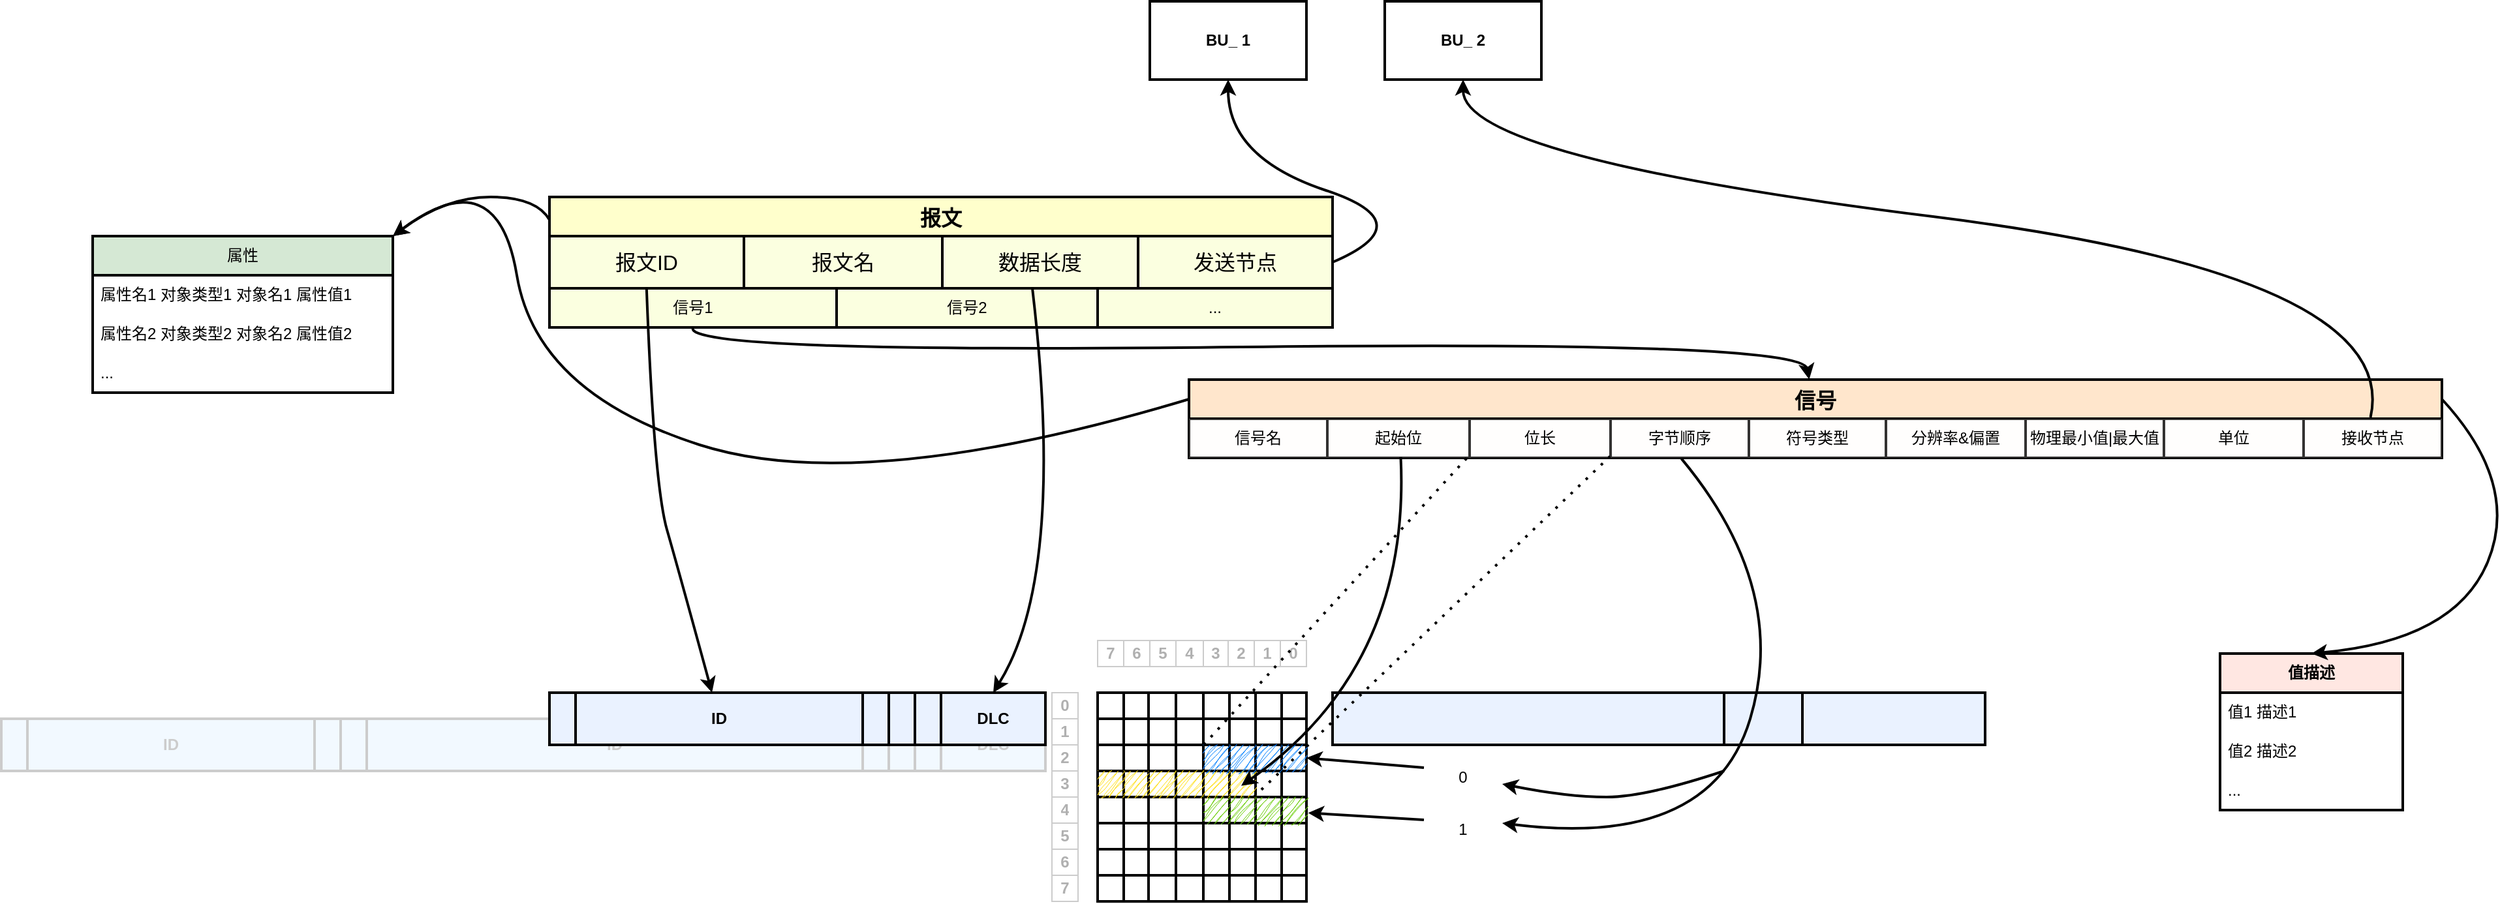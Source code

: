 <mxfile>
    <diagram id="3I3giQXlBfIKpEBD-l2_" name="第 1 页">
        <mxGraphModel dx="3355" dy="3254" grid="1" gridSize="10" guides="1" tooltips="1" connect="1" arrows="1" fold="1" page="1" pageScale="1" pageWidth="1169" pageHeight="1654" math="0" shadow="0">
            <root>
                <mxCell id="0"/>
                <mxCell id="1" parent="0"/>
                <mxCell id="253" value="DLC" style="rounded=0;whiteSpace=wrap;html=1;strokeColor=#CCCCCC;strokeWidth=2;fontStyle=1;fontColor=#CCCCCC;fillColor=#F2F9FF;" parent="1" vertex="1">
                    <mxGeometry x="500" y="740" width="80" height="40" as="geometry"/>
                </mxCell>
                <mxCell id="241" value="ID" style="rounded=0;whiteSpace=wrap;html=1;strokeColor=#CCCCCC;strokeWidth=2;fontStyle=1;fontColor=#CCCCCC;fillColor=#F2F9FF;" parent="1" vertex="1">
                    <mxGeometry x="-200" y="740" width="220" height="40" as="geometry"/>
                </mxCell>
                <mxCell id="242" value="" style="rounded=0;whiteSpace=wrap;html=1;strokeColor=#CCCCCC;strokeWidth=2;fillColor=#F2F9FF;" parent="1" vertex="1">
                    <mxGeometry x="-220" y="740" width="20" height="40" as="geometry"/>
                </mxCell>
                <mxCell id="243" value="" style="rounded=0;whiteSpace=wrap;html=1;strokeColor=#CCCCCC;strokeWidth=2;fillColor=#F2F9FF;" parent="1" vertex="1">
                    <mxGeometry x="20" y="740" width="20" height="40" as="geometry"/>
                </mxCell>
                <mxCell id="246" value="" style="rounded=0;whiteSpace=wrap;html=1;strokeColor=#CCCCCC;strokeWidth=2;fillColor=#F2F9FF;" parent="1" vertex="1">
                    <mxGeometry x="40" y="740" width="20" height="40" as="geometry"/>
                </mxCell>
                <mxCell id="247" value="ID" style="rounded=0;whiteSpace=wrap;html=1;strokeColor=#CCCCCC;strokeWidth=2;fontStyle=1;fontColor=#CCCCCC;fillColor=#F2F9FF;" parent="1" vertex="1">
                    <mxGeometry x="60" y="740" width="380" height="40" as="geometry"/>
                </mxCell>
                <mxCell id="248" value="" style="rounded=0;whiteSpace=wrap;html=1;strokeColor=#CCCCCC;strokeWidth=2;fillColor=#F2F9FF;" parent="1" vertex="1">
                    <mxGeometry x="440" y="740" width="20" height="40" as="geometry"/>
                </mxCell>
                <mxCell id="249" value="" style="rounded=0;whiteSpace=wrap;html=1;strokeColor=#CCCCCC;strokeWidth=2;fillColor=#F2F9FF;" parent="1" vertex="1">
                    <mxGeometry x="460" y="740" width="20" height="40" as="geometry"/>
                </mxCell>
                <mxCell id="250" value="" style="rounded=0;whiteSpace=wrap;html=1;strokeColor=#CCCCCC;strokeWidth=2;fillColor=#F2F9FF;" parent="1" vertex="1">
                    <mxGeometry x="480" y="740" width="20" height="40" as="geometry"/>
                </mxCell>
                <mxCell id="172" value="" style="shape=table;startSize=0;container=1;collapsible=0;childLayout=tableLayout;fontSize=14;strokeColor=light-dark(#CCCCCC,#EDEDED);fontStyle=2" parent="1" vertex="1">
                    <mxGeometry x="620" y="680" width="160" height="20" as="geometry"/>
                </mxCell>
                <mxCell id="177" value="" style="shape=tableRow;horizontal=0;startSize=0;swimlaneHead=0;swimlaneBody=0;strokeColor=inherit;top=0;left=0;bottom=0;right=0;collapsible=0;dropTarget=0;fillColor=none;points=[[0,0.5],[1,0.5]];portConstraint=eastwest;fontSize=16;" parent="172" vertex="1">
                    <mxGeometry width="160" height="20" as="geometry"/>
                </mxCell>
                <mxCell id="189" value="7" style="shape=partialRectangle;html=1;whiteSpace=wrap;connectable=0;strokeColor=inherit;overflow=hidden;fillColor=none;top=0;left=0;bottom=0;right=0;pointerEvents=1;fontSize=12;fontColor=light-dark(#b0b0b0, #272727);fontStyle=1" parent="177" vertex="1">
                    <mxGeometry width="20" height="20" as="geometry">
                        <mxRectangle width="20" height="20" as="alternateBounds"/>
                    </mxGeometry>
                </mxCell>
                <mxCell id="188" value="6" style="shape=partialRectangle;html=1;whiteSpace=wrap;connectable=0;strokeColor=inherit;overflow=hidden;fillColor=none;top=0;left=0;bottom=0;right=0;pointerEvents=1;fontSize=12;fontColor=light-dark(#b0b0b0, #272727);fontStyle=1" parent="177" vertex="1">
                    <mxGeometry x="20" width="20" height="20" as="geometry">
                        <mxRectangle width="20" height="20" as="alternateBounds"/>
                    </mxGeometry>
                </mxCell>
                <mxCell id="187" value="5" style="shape=partialRectangle;html=1;whiteSpace=wrap;connectable=0;strokeColor=inherit;overflow=hidden;fillColor=none;top=0;left=0;bottom=0;right=0;pointerEvents=1;fontSize=12;fontColor=light-dark(#b0b0b0, #272727);fontStyle=1" parent="177" vertex="1">
                    <mxGeometry x="40" width="20" height="20" as="geometry">
                        <mxRectangle width="20" height="20" as="alternateBounds"/>
                    </mxGeometry>
                </mxCell>
                <mxCell id="186" value="4" style="shape=partialRectangle;html=1;whiteSpace=wrap;connectable=0;strokeColor=inherit;overflow=hidden;fillColor=none;top=0;left=0;bottom=0;right=0;pointerEvents=1;fontSize=12;fontColor=light-dark(#b0b0b0, #272727);fontStyle=1" parent="177" vertex="1">
                    <mxGeometry x="60" width="21" height="20" as="geometry">
                        <mxRectangle width="21" height="20" as="alternateBounds"/>
                    </mxGeometry>
                </mxCell>
                <mxCell id="185" value="3" style="shape=partialRectangle;html=1;whiteSpace=wrap;connectable=0;strokeColor=inherit;overflow=hidden;fillColor=none;top=0;left=0;bottom=0;right=0;pointerEvents=1;fontSize=12;fontColor=light-dark(#b0b0b0, #272727);fontStyle=1" parent="177" vertex="1">
                    <mxGeometry x="81" width="19" height="20" as="geometry">
                        <mxRectangle width="19" height="20" as="alternateBounds"/>
                    </mxGeometry>
                </mxCell>
                <mxCell id="178" value="2" style="shape=partialRectangle;html=1;whiteSpace=wrap;connectable=0;strokeColor=inherit;overflow=hidden;fillColor=none;top=0;left=0;bottom=0;right=0;pointerEvents=1;fontSize=12;fontColor=light-dark(#b0b0b0, #272727);fontStyle=1" parent="177" vertex="1">
                    <mxGeometry x="100" width="20" height="20" as="geometry">
                        <mxRectangle width="20" height="20" as="alternateBounds"/>
                    </mxGeometry>
                </mxCell>
                <mxCell id="179" value="1" style="shape=partialRectangle;html=1;whiteSpace=wrap;connectable=0;strokeColor=inherit;overflow=hidden;fillColor=none;top=0;left=0;bottom=0;right=0;pointerEvents=1;fontSize=12;fontColor=light-dark(#b0b0b0, #272727);fontStyle=1" parent="177" vertex="1">
                    <mxGeometry x="120" width="20" height="20" as="geometry">
                        <mxRectangle width="20" height="20" as="alternateBounds"/>
                    </mxGeometry>
                </mxCell>
                <mxCell id="180" value="0" style="shape=partialRectangle;html=1;whiteSpace=wrap;connectable=0;strokeColor=inherit;overflow=hidden;fillColor=none;top=0;left=0;bottom=0;right=0;pointerEvents=1;fontSize=12;fontColor=light-dark(#b0b0b0, #272727);fontStyle=1" parent="177" vertex="1">
                    <mxGeometry x="140" width="20" height="20" as="geometry">
                        <mxRectangle width="20" height="20" as="alternateBounds"/>
                    </mxGeometry>
                </mxCell>
                <mxCell id="2" value="BU_ 1" style="rounded=0;whiteSpace=wrap;html=1;strokeColor=default;strokeWidth=2;fontStyle=1" parent="1" vertex="1">
                    <mxGeometry x="660" y="190" width="120" height="60" as="geometry"/>
                </mxCell>
                <mxCell id="3" value="BU_ 2" style="rounded=0;whiteSpace=wrap;html=1;strokeColor=default;strokeWidth=2;fontStyle=1" parent="1" vertex="1">
                    <mxGeometry x="840" y="190" width="120" height="60" as="geometry"/>
                </mxCell>
                <mxCell id="42" value="信号" style="shape=table;startSize=30;container=1;collapsible=0;childLayout=tableLayout;strokeColor=default;fontSize=16;strokeWidth=2;fontStyle=1;fillColor=#FFE6CC;" parent="1" vertex="1">
                    <mxGeometry x="690" y="480" width="960" height="60" as="geometry"/>
                </mxCell>
                <mxCell id="43" value="" style="shape=tableRow;horizontal=0;startSize=0;swimlaneHead=0;swimlaneBody=0;strokeColor=inherit;top=0;left=0;bottom=0;right=0;collapsible=0;dropTarget=0;fillColor=none;points=[[0,0.5],[1,0.5]];portConstraint=eastwest;fontSize=16;" parent="42" vertex="1">
                    <mxGeometry y="30" width="960" height="30" as="geometry"/>
                </mxCell>
                <mxCell id="44" value="信号名" style="shape=partialRectangle;html=1;whiteSpace=wrap;connectable=0;strokeColor=default;overflow=hidden;fillColor=#FFF9F2;top=0;left=0;bottom=0;right=0;pointerEvents=1;fontSize=12;strokeWidth=2;fillStyle=solid;opacity=20;" parent="43" vertex="1">
                    <mxGeometry width="106" height="30" as="geometry">
                        <mxRectangle width="106" height="30" as="alternateBounds"/>
                    </mxGeometry>
                </mxCell>
                <mxCell id="45" value="起始位" style="shape=partialRectangle;html=1;whiteSpace=wrap;connectable=0;strokeColor=default;overflow=hidden;fillColor=#FFF9F2;top=0;left=0;bottom=0;right=0;pointerEvents=1;fontSize=12;strokeWidth=2;fillStyle=solid;opacity=20;" parent="43" vertex="1">
                    <mxGeometry x="106" width="109" height="30" as="geometry">
                        <mxRectangle width="109" height="30" as="alternateBounds"/>
                    </mxGeometry>
                </mxCell>
                <mxCell id="46" value="位长" style="shape=partialRectangle;html=1;whiteSpace=wrap;connectable=0;strokeColor=default;overflow=hidden;fillColor=#FFF9F2;top=0;left=0;bottom=0;right=0;pointerEvents=1;fontSize=12;strokeWidth=2;fillStyle=solid;opacity=20;" parent="43" vertex="1">
                    <mxGeometry x="215" width="108" height="30" as="geometry">
                        <mxRectangle width="108" height="30" as="alternateBounds"/>
                    </mxGeometry>
                </mxCell>
                <mxCell id="47" value="字节顺序" style="shape=partialRectangle;html=1;whiteSpace=wrap;connectable=0;strokeColor=default;overflow=hidden;fillColor=#FFF9F2;top=0;left=0;bottom=0;right=0;pointerEvents=1;fontSize=12;strokeWidth=2;fillStyle=solid;opacity=20;" parent="43" vertex="1">
                    <mxGeometry x="323" width="106" height="30" as="geometry">
                        <mxRectangle width="106" height="30" as="alternateBounds"/>
                    </mxGeometry>
                </mxCell>
                <mxCell id="48" value="符号类型" style="shape=partialRectangle;html=1;whiteSpace=wrap;connectable=0;strokeColor=default;overflow=hidden;fillColor=#FFF9F2;top=0;left=0;bottom=0;right=0;pointerEvents=1;fontSize=12;strokeWidth=2;fillStyle=solid;opacity=20;" parent="43" vertex="1">
                    <mxGeometry x="429" width="105" height="30" as="geometry">
                        <mxRectangle width="105" height="30" as="alternateBounds"/>
                    </mxGeometry>
                </mxCell>
                <mxCell id="49" value="分辨率&amp;amp;偏置" style="shape=partialRectangle;html=1;whiteSpace=wrap;connectable=0;strokeColor=default;overflow=hidden;fillColor=#FFF9F2;top=0;left=0;bottom=0;right=0;pointerEvents=1;fontSize=12;strokeWidth=2;fillStyle=solid;opacity=20;" parent="43" vertex="1">
                    <mxGeometry x="534" width="107" height="30" as="geometry">
                        <mxRectangle width="107" height="30" as="alternateBounds"/>
                    </mxGeometry>
                </mxCell>
                <mxCell id="51" value="物理最小值|最大值" style="shape=partialRectangle;html=1;whiteSpace=wrap;connectable=0;strokeColor=default;overflow=hidden;fillColor=#FFF9F2;top=0;left=0;bottom=0;right=0;pointerEvents=1;fontSize=12;strokeWidth=2;fillStyle=solid;opacity=20;" parent="43" vertex="1">
                    <mxGeometry x="641" width="106" height="30" as="geometry">
                        <mxRectangle width="106" height="30" as="alternateBounds"/>
                    </mxGeometry>
                </mxCell>
                <mxCell id="52" value="单位" style="shape=partialRectangle;html=1;whiteSpace=wrap;connectable=0;strokeColor=default;overflow=hidden;fillColor=#FFF9F2;top=0;left=0;bottom=0;right=0;pointerEvents=1;fontSize=12;strokeWidth=2;fillStyle=solid;opacity=20;" parent="43" vertex="1">
                    <mxGeometry x="747" width="107" height="30" as="geometry">
                        <mxRectangle width="107" height="30" as="alternateBounds"/>
                    </mxGeometry>
                </mxCell>
                <mxCell id="53" value="接收节点" style="shape=partialRectangle;html=1;whiteSpace=wrap;connectable=0;strokeColor=default;overflow=hidden;fillColor=#FFF9F2;top=0;left=0;bottom=0;right=0;pointerEvents=1;fontSize=12;strokeWidth=2;fillStyle=solid;opacity=20;" parent="43" vertex="1">
                    <mxGeometry x="854" width="106" height="30" as="geometry">
                        <mxRectangle width="106" height="30" as="alternateBounds"/>
                    </mxGeometry>
                </mxCell>
                <mxCell id="54" value="" style="group;strokeColor=default;strokeWidth=2;fillColor=#FBFFE0;" parent="1" vertex="1" connectable="0">
                    <mxGeometry x="200" y="340" width="600" height="100" as="geometry"/>
                </mxCell>
                <mxCell id="18" value="报文" style="shape=table;startSize=30;container=1;collapsible=0;childLayout=tableLayout;strokeColor=default;fontSize=16;strokeWidth=2;fontStyle=1;fillColor=#FFFFCC;" parent="54" vertex="1">
                    <mxGeometry width="600" height="70" as="geometry"/>
                </mxCell>
                <mxCell id="19" value="" style="shape=tableRow;horizontal=0;startSize=0;swimlaneHead=0;swimlaneBody=0;strokeColor=inherit;top=0;left=0;bottom=0;right=0;collapsible=0;dropTarget=0;fillColor=none;points=[[0,0.5],[1,0.5]];portConstraint=eastwest;fontSize=16;" parent="18" vertex="1">
                    <mxGeometry y="30" width="600" height="40" as="geometry"/>
                </mxCell>
                <mxCell id="20" value="报文ID" style="shape=partialRectangle;html=1;whiteSpace=wrap;connectable=0;strokeColor=inherit;overflow=hidden;fillColor=none;top=0;left=0;bottom=0;right=0;pointerEvents=1;fontSize=16;" parent="19" vertex="1">
                    <mxGeometry width="149" height="40" as="geometry">
                        <mxRectangle width="149" height="40" as="alternateBounds"/>
                    </mxGeometry>
                </mxCell>
                <mxCell id="21" value="报文名" style="shape=partialRectangle;html=1;whiteSpace=wrap;connectable=0;strokeColor=inherit;overflow=hidden;fillColor=none;top=0;left=0;bottom=0;right=0;pointerEvents=1;fontSize=16;" parent="19" vertex="1">
                    <mxGeometry x="149" width="152" height="40" as="geometry">
                        <mxRectangle width="152" height="40" as="alternateBounds"/>
                    </mxGeometry>
                </mxCell>
                <mxCell id="22" value="数据长度" style="shape=partialRectangle;html=1;whiteSpace=wrap;connectable=0;strokeColor=inherit;overflow=hidden;fillColor=none;top=0;left=0;bottom=0;right=0;pointerEvents=1;fontSize=16;" parent="19" vertex="1">
                    <mxGeometry x="301" width="150" height="40" as="geometry">
                        <mxRectangle width="150" height="40" as="alternateBounds"/>
                    </mxGeometry>
                </mxCell>
                <mxCell id="31" value="发送节点" style="shape=partialRectangle;html=1;whiteSpace=wrap;connectable=0;strokeColor=inherit;overflow=hidden;fillColor=none;top=0;left=0;bottom=0;right=0;pointerEvents=1;fontSize=16;" parent="19" vertex="1">
                    <mxGeometry x="451" width="149" height="40" as="geometry">
                        <mxRectangle width="149" height="40" as="alternateBounds"/>
                    </mxGeometry>
                </mxCell>
                <mxCell id="39" value="信号1" style="rounded=0;whiteSpace=wrap;html=1;strokeWidth=2;fillColor=#FBFFE0;" parent="54" vertex="1">
                    <mxGeometry y="70" width="220" height="30" as="geometry"/>
                </mxCell>
                <mxCell id="40" value="信号2" style="rounded=0;whiteSpace=wrap;html=1;strokeWidth=2;fillColor=#FBFFE0;" parent="54" vertex="1">
                    <mxGeometry x="220" y="70" width="200" height="30" as="geometry"/>
                </mxCell>
                <mxCell id="41" value="..." style="rounded=0;whiteSpace=wrap;html=1;strokeWidth=2;fillColor=#FBFFE0;" parent="54" vertex="1">
                    <mxGeometry x="420" y="70" width="180" height="30" as="geometry"/>
                </mxCell>
                <mxCell id="55" value="" style="curved=1;endArrow=classic;html=1;entryX=0.495;entryY=-0.003;entryDx=0;entryDy=0;entryPerimeter=0;exitX=0.5;exitY=1;exitDx=0;exitDy=0;strokeWidth=2;" parent="1" source="39" target="42" edge="1">
                    <mxGeometry width="50" height="50" relative="1" as="geometry">
                        <mxPoint x="-30" y="430" as="sourcePoint"/>
                        <mxPoint x="20" y="380" as="targetPoint"/>
                        <Array as="points">
                            <mxPoint x="300" y="460"/>
                            <mxPoint x="1160" y="450"/>
                        </Array>
                    </mxGeometry>
                </mxCell>
                <mxCell id="68" value="&lt;b&gt;值描述&lt;/b&gt;" style="swimlane;fontStyle=0;childLayout=stackLayout;horizontal=1;startSize=30;horizontalStack=0;resizeParent=1;resizeParentMax=0;resizeLast=0;collapsible=1;marginBottom=0;whiteSpace=wrap;html=1;strokeColor=default;strokeWidth=2;fillColor=#FFE7E2;" parent="1" vertex="1">
                    <mxGeometry x="1480" y="690" width="140" height="120" as="geometry"/>
                </mxCell>
                <mxCell id="69" value="值1 描述1" style="text;strokeColor=none;fillColor=none;align=left;verticalAlign=middle;spacingLeft=4;spacingRight=4;overflow=hidden;points=[[0,0.5],[1,0.5]];portConstraint=eastwest;rotatable=0;whiteSpace=wrap;html=1;" parent="68" vertex="1">
                    <mxGeometry y="30" width="140" height="30" as="geometry"/>
                </mxCell>
                <mxCell id="70" value="值2 描述2" style="text;strokeColor=none;fillColor=none;align=left;verticalAlign=middle;spacingLeft=4;spacingRight=4;overflow=hidden;points=[[0,0.5],[1,0.5]];portConstraint=eastwest;rotatable=0;whiteSpace=wrap;html=1;" parent="68" vertex="1">
                    <mxGeometry y="60" width="140" height="30" as="geometry"/>
                </mxCell>
                <mxCell id="71" value="..." style="text;strokeColor=none;fillColor=none;align=left;verticalAlign=middle;spacingLeft=4;spacingRight=4;overflow=hidden;points=[[0,0.5],[1,0.5]];portConstraint=eastwest;rotatable=0;whiteSpace=wrap;html=1;" parent="68" vertex="1">
                    <mxGeometry y="90" width="140" height="30" as="geometry"/>
                </mxCell>
                <mxCell id="75" value="" style="rounded=0;whiteSpace=wrap;html=1;strokeColor=default;strokeWidth=2;fillColor=#EAF2FF;" parent="1" vertex="1">
                    <mxGeometry x="200" y="720" width="20" height="40" as="geometry"/>
                </mxCell>
                <mxCell id="76" value="ID" style="rounded=0;whiteSpace=wrap;html=1;strokeColor=default;strokeWidth=2;fontStyle=1;fillColor=#EAF2FF;" parent="1" vertex="1">
                    <mxGeometry x="220" y="720" width="220" height="40" as="geometry"/>
                </mxCell>
                <mxCell id="77" value="" style="rounded=0;whiteSpace=wrap;html=1;strokeColor=default;strokeWidth=2;fillColor=#EAF2FF;" parent="1" vertex="1">
                    <mxGeometry x="440" y="720" width="20" height="40" as="geometry"/>
                </mxCell>
                <mxCell id="80" value="DLC" style="rounded=0;whiteSpace=wrap;html=1;strokeColor=default;strokeWidth=2;fontStyle=1;fillColor=#EAF2FF;" parent="1" vertex="1">
                    <mxGeometry x="500" y="720" width="80" height="40" as="geometry"/>
                </mxCell>
                <mxCell id="82" value="" style="rounded=0;whiteSpace=wrap;html=1;strokeColor=default;strokeWidth=2;fillColor=#EAF2FF;" parent="1" vertex="1">
                    <mxGeometry x="800" y="720" width="300" height="40" as="geometry"/>
                </mxCell>
                <mxCell id="84" value="" style="curved=1;endArrow=classic;html=1;exitX=0.124;exitY=1.004;exitDx=0;exitDy=0;exitPerimeter=0;strokeWidth=2;" parent="1" source="19" target="76" edge="1">
                    <mxGeometry width="50" height="50" relative="1" as="geometry">
                        <mxPoint x="310" y="590" as="sourcePoint"/>
                        <mxPoint x="360" y="540" as="targetPoint"/>
                        <Array as="points">
                            <mxPoint x="280" y="560"/>
                            <mxPoint x="300" y="630"/>
                        </Array>
                    </mxGeometry>
                </mxCell>
                <mxCell id="85" value="" style="curved=1;endArrow=classic;html=1;exitX=0.124;exitY=1.004;exitDx=0;exitDy=0;exitPerimeter=0;entryX=0.5;entryY=0;entryDx=0;entryDy=0;strokeWidth=2;" parent="1" target="80" edge="1">
                    <mxGeometry width="50" height="50" relative="1" as="geometry">
                        <mxPoint x="570" y="410" as="sourcePoint"/>
                        <mxPoint x="653" y="720" as="targetPoint"/>
                        <Array as="points">
                            <mxPoint x="596" y="630"/>
                        </Array>
                    </mxGeometry>
                </mxCell>
                <mxCell id="86" value="" style="shape=table;startSize=0;container=1;collapsible=0;childLayout=tableLayout;fontSize=16;strokeColor=default;strokeWidth=2;" parent="1" vertex="1">
                    <mxGeometry x="620" y="720" width="160" height="160" as="geometry"/>
                </mxCell>
                <mxCell id="115" style="shape=tableRow;horizontal=0;startSize=0;swimlaneHead=0;swimlaneBody=0;strokeColor=inherit;top=0;left=0;bottom=0;right=0;collapsible=0;dropTarget=0;fillColor=none;points=[[0,0.5],[1,0.5]];portConstraint=eastwest;fontSize=16;" parent="86" vertex="1">
                    <mxGeometry width="160" height="20" as="geometry"/>
                </mxCell>
                <mxCell id="116" style="shape=partialRectangle;html=1;whiteSpace=wrap;connectable=0;strokeColor=inherit;overflow=hidden;fillColor=none;top=0;left=0;bottom=0;right=0;pointerEvents=1;fontSize=16;" parent="115" vertex="1">
                    <mxGeometry width="20" height="20" as="geometry">
                        <mxRectangle width="20" height="20" as="alternateBounds"/>
                    </mxGeometry>
                </mxCell>
                <mxCell id="117" style="shape=partialRectangle;html=1;whiteSpace=wrap;connectable=0;strokeColor=inherit;overflow=hidden;fillColor=none;top=0;left=0;bottom=0;right=0;pointerEvents=1;fontSize=16;" parent="115" vertex="1">
                    <mxGeometry x="20" width="19" height="20" as="geometry">
                        <mxRectangle width="19" height="20" as="alternateBounds"/>
                    </mxGeometry>
                </mxCell>
                <mxCell id="118" style="shape=partialRectangle;html=1;whiteSpace=wrap;connectable=0;strokeColor=inherit;overflow=hidden;fillColor=none;top=0;left=0;bottom=0;right=0;pointerEvents=1;fontSize=16;" parent="115" vertex="1">
                    <mxGeometry x="39" width="21" height="20" as="geometry">
                        <mxRectangle width="21" height="20" as="alternateBounds"/>
                    </mxGeometry>
                </mxCell>
                <mxCell id="119" style="shape=partialRectangle;html=1;whiteSpace=wrap;connectable=0;strokeColor=inherit;overflow=hidden;fillColor=none;top=0;left=0;bottom=0;right=0;pointerEvents=1;fontSize=16;" parent="115" vertex="1">
                    <mxGeometry x="60" width="21" height="20" as="geometry">
                        <mxRectangle width="21" height="20" as="alternateBounds"/>
                    </mxGeometry>
                </mxCell>
                <mxCell id="127" style="shape=partialRectangle;html=1;whiteSpace=wrap;connectable=0;strokeColor=inherit;overflow=hidden;fillColor=none;top=0;left=0;bottom=0;right=0;pointerEvents=1;fontSize=16;" parent="115" vertex="1">
                    <mxGeometry x="81" width="20" height="20" as="geometry">
                        <mxRectangle width="20" height="20" as="alternateBounds"/>
                    </mxGeometry>
                </mxCell>
                <mxCell id="135" style="shape=partialRectangle;html=1;whiteSpace=wrap;connectable=0;strokeColor=inherit;overflow=hidden;fillColor=none;top=0;left=0;bottom=0;right=0;pointerEvents=1;fontSize=16;" parent="115" vertex="1">
                    <mxGeometry x="101" width="20" height="20" as="geometry">
                        <mxRectangle width="20" height="20" as="alternateBounds"/>
                    </mxGeometry>
                </mxCell>
                <mxCell id="143" style="shape=partialRectangle;html=1;whiteSpace=wrap;connectable=0;strokeColor=inherit;overflow=hidden;fillColor=none;top=0;left=0;bottom=0;right=0;pointerEvents=1;fontSize=16;" parent="115" vertex="1">
                    <mxGeometry x="121" width="20" height="20" as="geometry">
                        <mxRectangle width="20" height="20" as="alternateBounds"/>
                    </mxGeometry>
                </mxCell>
                <mxCell id="151" style="shape=partialRectangle;html=1;whiteSpace=wrap;connectable=0;strokeColor=inherit;overflow=hidden;fillColor=none;top=0;left=0;bottom=0;right=0;pointerEvents=1;fontSize=16;" parent="115" vertex="1">
                    <mxGeometry x="141" width="19" height="20" as="geometry">
                        <mxRectangle width="19" height="20" as="alternateBounds"/>
                    </mxGeometry>
                </mxCell>
                <mxCell id="111" style="shape=tableRow;horizontal=0;startSize=0;swimlaneHead=0;swimlaneBody=0;strokeColor=inherit;top=0;left=0;bottom=0;right=0;collapsible=0;dropTarget=0;fillColor=none;points=[[0,0.5],[1,0.5]];portConstraint=eastwest;fontSize=16;" parent="86" vertex="1">
                    <mxGeometry y="20" width="160" height="20" as="geometry"/>
                </mxCell>
                <mxCell id="112" style="shape=partialRectangle;html=1;whiteSpace=wrap;connectable=0;strokeColor=inherit;overflow=hidden;fillColor=none;top=0;left=0;bottom=0;right=0;pointerEvents=1;fontSize=16;" parent="111" vertex="1">
                    <mxGeometry width="20" height="20" as="geometry">
                        <mxRectangle width="20" height="20" as="alternateBounds"/>
                    </mxGeometry>
                </mxCell>
                <mxCell id="113" style="shape=partialRectangle;html=1;whiteSpace=wrap;connectable=0;strokeColor=inherit;overflow=hidden;fillColor=none;top=0;left=0;bottom=0;right=0;pointerEvents=1;fontSize=16;" parent="111" vertex="1">
                    <mxGeometry x="20" width="19" height="20" as="geometry">
                        <mxRectangle width="19" height="20" as="alternateBounds"/>
                    </mxGeometry>
                </mxCell>
                <mxCell id="114" style="shape=partialRectangle;html=1;whiteSpace=wrap;connectable=0;strokeColor=inherit;overflow=hidden;fillColor=none;top=0;left=0;bottom=0;right=0;pointerEvents=1;fontSize=16;" parent="111" vertex="1">
                    <mxGeometry x="39" width="21" height="20" as="geometry">
                        <mxRectangle width="21" height="20" as="alternateBounds"/>
                    </mxGeometry>
                </mxCell>
                <mxCell id="120" style="shape=partialRectangle;html=1;whiteSpace=wrap;connectable=0;strokeColor=inherit;overflow=hidden;fillColor=none;top=0;left=0;bottom=0;right=0;pointerEvents=1;fontSize=16;" parent="111" vertex="1">
                    <mxGeometry x="60" width="21" height="20" as="geometry">
                        <mxRectangle width="21" height="20" as="alternateBounds"/>
                    </mxGeometry>
                </mxCell>
                <mxCell id="128" style="shape=partialRectangle;html=1;whiteSpace=wrap;connectable=0;strokeColor=inherit;overflow=hidden;fillColor=none;top=0;left=0;bottom=0;right=0;pointerEvents=1;fontSize=16;" parent="111" vertex="1">
                    <mxGeometry x="81" width="20" height="20" as="geometry">
                        <mxRectangle width="20" height="20" as="alternateBounds"/>
                    </mxGeometry>
                </mxCell>
                <mxCell id="136" style="shape=partialRectangle;html=1;whiteSpace=wrap;connectable=0;strokeColor=inherit;overflow=hidden;fillColor=none;top=0;left=0;bottom=0;right=0;pointerEvents=1;fontSize=16;" parent="111" vertex="1">
                    <mxGeometry x="101" width="20" height="20" as="geometry">
                        <mxRectangle width="20" height="20" as="alternateBounds"/>
                    </mxGeometry>
                </mxCell>
                <mxCell id="144" style="shape=partialRectangle;html=1;whiteSpace=wrap;connectable=0;strokeColor=inherit;overflow=hidden;fillColor=none;top=0;left=0;bottom=0;right=0;pointerEvents=1;fontSize=16;" parent="111" vertex="1">
                    <mxGeometry x="121" width="20" height="20" as="geometry">
                        <mxRectangle width="20" height="20" as="alternateBounds"/>
                    </mxGeometry>
                </mxCell>
                <mxCell id="152" style="shape=partialRectangle;html=1;whiteSpace=wrap;connectable=0;strokeColor=inherit;overflow=hidden;fillColor=none;top=0;left=0;bottom=0;right=0;pointerEvents=1;fontSize=16;" parent="111" vertex="1">
                    <mxGeometry x="141" width="19" height="20" as="geometry">
                        <mxRectangle width="19" height="20" as="alternateBounds"/>
                    </mxGeometry>
                </mxCell>
                <mxCell id="107" style="shape=tableRow;horizontal=0;startSize=0;swimlaneHead=0;swimlaneBody=0;strokeColor=inherit;top=0;left=0;bottom=0;right=0;collapsible=0;dropTarget=0;fillColor=none;points=[[0,0.5],[1,0.5]];portConstraint=eastwest;fontSize=16;" parent="86" vertex="1">
                    <mxGeometry y="40" width="160" height="20" as="geometry"/>
                </mxCell>
                <mxCell id="108" style="shape=partialRectangle;html=1;whiteSpace=wrap;connectable=0;strokeColor=inherit;overflow=hidden;fillColor=none;top=0;left=0;bottom=0;right=0;pointerEvents=1;fontSize=16;" parent="107" vertex="1">
                    <mxGeometry width="20" height="20" as="geometry">
                        <mxRectangle width="20" height="20" as="alternateBounds"/>
                    </mxGeometry>
                </mxCell>
                <mxCell id="109" style="shape=partialRectangle;html=1;whiteSpace=wrap;connectable=0;strokeColor=inherit;overflow=hidden;fillColor=none;top=0;left=0;bottom=0;right=0;pointerEvents=1;fontSize=16;" parent="107" vertex="1">
                    <mxGeometry x="20" width="19" height="20" as="geometry">
                        <mxRectangle width="19" height="20" as="alternateBounds"/>
                    </mxGeometry>
                </mxCell>
                <mxCell id="110" style="shape=partialRectangle;html=1;whiteSpace=wrap;connectable=0;strokeColor=inherit;overflow=hidden;fillColor=none;top=0;left=0;bottom=0;right=0;pointerEvents=1;fontSize=16;" parent="107" vertex="1">
                    <mxGeometry x="39" width="21" height="20" as="geometry">
                        <mxRectangle width="21" height="20" as="alternateBounds"/>
                    </mxGeometry>
                </mxCell>
                <mxCell id="121" style="shape=partialRectangle;html=1;whiteSpace=wrap;connectable=0;strokeColor=inherit;overflow=hidden;fillColor=none;top=0;left=0;bottom=0;right=0;pointerEvents=1;fontSize=16;" parent="107" vertex="1">
                    <mxGeometry x="60" width="21" height="20" as="geometry">
                        <mxRectangle width="21" height="20" as="alternateBounds"/>
                    </mxGeometry>
                </mxCell>
                <mxCell id="129" style="shape=partialRectangle;html=1;whiteSpace=wrap;connectable=0;strokeColor=#6c8ebf;overflow=hidden;fillColor=#007FFF;top=0;left=0;bottom=0;right=0;pointerEvents=1;fontSize=16;sketch=1;curveFitting=1;jiggle=2;" parent="107" vertex="1">
                    <mxGeometry x="81" width="20" height="20" as="geometry">
                        <mxRectangle width="20" height="20" as="alternateBounds"/>
                    </mxGeometry>
                </mxCell>
                <mxCell id="137" style="shape=partialRectangle;html=1;whiteSpace=wrap;connectable=0;strokeColor=#6c8ebf;overflow=hidden;fillColor=#007FFF;top=0;left=0;bottom=0;right=0;pointerEvents=1;fontSize=16;sketch=1;curveFitting=1;jiggle=2;" parent="107" vertex="1">
                    <mxGeometry x="101" width="20" height="20" as="geometry">
                        <mxRectangle width="20" height="20" as="alternateBounds"/>
                    </mxGeometry>
                </mxCell>
                <mxCell id="145" style="shape=partialRectangle;html=1;whiteSpace=wrap;connectable=0;strokeColor=#6c8ebf;overflow=hidden;fillColor=#007FFF;top=0;left=0;bottom=0;right=0;pointerEvents=1;fontSize=16;sketch=1;curveFitting=1;jiggle=2;" parent="107" vertex="1">
                    <mxGeometry x="121" width="20" height="20" as="geometry">
                        <mxRectangle width="20" height="20" as="alternateBounds"/>
                    </mxGeometry>
                </mxCell>
                <mxCell id="153" style="shape=partialRectangle;html=1;whiteSpace=wrap;connectable=0;strokeColor=#6c8ebf;overflow=hidden;fillColor=#007FFF;top=0;left=0;bottom=0;right=0;pointerEvents=1;fontSize=16;sketch=1;curveFitting=1;jiggle=2;" parent="107" vertex="1">
                    <mxGeometry x="141" width="19" height="20" as="geometry">
                        <mxRectangle width="19" height="20" as="alternateBounds"/>
                    </mxGeometry>
                </mxCell>
                <mxCell id="103" style="shape=tableRow;horizontal=0;startSize=0;swimlaneHead=0;swimlaneBody=0;strokeColor=inherit;top=0;left=0;bottom=0;right=0;collapsible=0;dropTarget=0;fillColor=none;points=[[0,0.5],[1,0.5]];portConstraint=eastwest;fontSize=16;" parent="86" vertex="1">
                    <mxGeometry y="60" width="160" height="20" as="geometry"/>
                </mxCell>
                <mxCell id="104" style="shape=partialRectangle;html=1;whiteSpace=wrap;connectable=0;strokeColor=#b85450;overflow=hidden;fillColor=#FFDE0A;top=0;left=0;bottom=0;right=0;pointerEvents=1;fontSize=16;sketch=1;curveFitting=1;jiggle=2;" parent="103" vertex="1">
                    <mxGeometry width="20" height="20" as="geometry">
                        <mxRectangle width="20" height="20" as="alternateBounds"/>
                    </mxGeometry>
                </mxCell>
                <mxCell id="105" style="shape=partialRectangle;html=1;whiteSpace=wrap;connectable=0;strokeColor=#b85450;overflow=hidden;fillColor=#FFDE0A;top=0;left=0;bottom=0;right=0;pointerEvents=1;fontSize=16;sketch=1;curveFitting=1;jiggle=2;" parent="103" vertex="1">
                    <mxGeometry x="20" width="19" height="20" as="geometry">
                        <mxRectangle width="19" height="20" as="alternateBounds"/>
                    </mxGeometry>
                </mxCell>
                <mxCell id="106" style="shape=partialRectangle;html=1;whiteSpace=wrap;connectable=0;strokeColor=#b85450;overflow=hidden;fillColor=#FFDE0A;top=0;left=0;bottom=0;right=0;pointerEvents=1;fontSize=16;sketch=1;curveFitting=1;jiggle=2;" parent="103" vertex="1">
                    <mxGeometry x="39" width="21" height="20" as="geometry">
                        <mxRectangle width="21" height="20" as="alternateBounds"/>
                    </mxGeometry>
                </mxCell>
                <mxCell id="122" style="shape=partialRectangle;html=1;whiteSpace=wrap;connectable=0;strokeColor=#b85450;overflow=hidden;fillColor=#FFDE0A;top=0;left=0;bottom=0;right=0;pointerEvents=1;fontSize=16;sketch=1;curveFitting=1;jiggle=2;" parent="103" vertex="1">
                    <mxGeometry x="60" width="21" height="20" as="geometry">
                        <mxRectangle width="21" height="20" as="alternateBounds"/>
                    </mxGeometry>
                </mxCell>
                <mxCell id="130" style="shape=partialRectangle;html=1;whiteSpace=wrap;connectable=0;strokeColor=#b85450;overflow=hidden;fillColor=#FFDE0A;top=0;left=0;bottom=0;right=0;pointerEvents=1;fontSize=16;sketch=1;curveFitting=1;jiggle=2;" parent="103" vertex="1">
                    <mxGeometry x="81" width="20" height="20" as="geometry">
                        <mxRectangle width="20" height="20" as="alternateBounds"/>
                    </mxGeometry>
                </mxCell>
                <mxCell id="138" style="shape=partialRectangle;html=1;whiteSpace=wrap;connectable=0;strokeColor=#b85450;overflow=hidden;fillColor=#FFDE0A;top=0;left=0;bottom=0;right=0;pointerEvents=1;fontSize=16;sketch=1;curveFitting=1;jiggle=2;" parent="103" vertex="1">
                    <mxGeometry x="101" width="20" height="20" as="geometry">
                        <mxRectangle width="20" height="20" as="alternateBounds"/>
                    </mxGeometry>
                </mxCell>
                <mxCell id="146" style="shape=partialRectangle;html=1;whiteSpace=wrap;connectable=0;strokeColor=#b85450;overflow=hidden;fillColor=none;top=0;left=0;bottom=0;right=0;pointerEvents=1;fontSize=16;sketch=1;curveFitting=1;jiggle=2;" parent="103" vertex="1">
                    <mxGeometry x="121" width="20" height="20" as="geometry">
                        <mxRectangle width="20" height="20" as="alternateBounds"/>
                    </mxGeometry>
                </mxCell>
                <mxCell id="154" style="shape=partialRectangle;html=1;whiteSpace=wrap;connectable=0;strokeColor=#b85450;overflow=hidden;fillColor=none;top=0;left=0;bottom=0;right=0;pointerEvents=1;fontSize=16;sketch=1;curveFitting=1;jiggle=2;" parent="103" vertex="1">
                    <mxGeometry x="141" width="19" height="20" as="geometry">
                        <mxRectangle width="19" height="20" as="alternateBounds"/>
                    </mxGeometry>
                </mxCell>
                <mxCell id="99" style="shape=tableRow;horizontal=0;startSize=0;swimlaneHead=0;swimlaneBody=0;strokeColor=inherit;top=0;left=0;bottom=0;right=0;collapsible=0;dropTarget=0;fillColor=none;points=[[0,0.5],[1,0.5]];portConstraint=eastwest;fontSize=16;" parent="86" vertex="1">
                    <mxGeometry y="80" width="160" height="20" as="geometry"/>
                </mxCell>
                <mxCell id="100" style="shape=partialRectangle;html=1;whiteSpace=wrap;connectable=0;overflow=hidden;top=0;left=0;bottom=0;right=0;pointerEvents=1;fontSize=16;fillColor=none;" parent="99" vertex="1">
                    <mxGeometry width="20" height="20" as="geometry">
                        <mxRectangle width="20" height="20" as="alternateBounds"/>
                    </mxGeometry>
                </mxCell>
                <mxCell id="101" style="shape=partialRectangle;html=1;whiteSpace=wrap;connectable=0;overflow=hidden;top=0;left=0;bottom=0;right=0;pointerEvents=1;fontSize=16;fillColor=none;" parent="99" vertex="1">
                    <mxGeometry x="20" width="19" height="20" as="geometry">
                        <mxRectangle width="19" height="20" as="alternateBounds"/>
                    </mxGeometry>
                </mxCell>
                <mxCell id="102" style="shape=partialRectangle;html=1;whiteSpace=wrap;connectable=0;overflow=hidden;top=0;left=0;bottom=0;right=0;pointerEvents=1;fontSize=16;fillColor=none;" parent="99" vertex="1">
                    <mxGeometry x="39" width="21" height="20" as="geometry">
                        <mxRectangle width="21" height="20" as="alternateBounds"/>
                    </mxGeometry>
                </mxCell>
                <mxCell id="123" style="shape=partialRectangle;html=1;whiteSpace=wrap;connectable=0;overflow=hidden;top=0;left=0;bottom=0;right=0;pointerEvents=1;fontSize=16;fillColor=none;" parent="99" vertex="1">
                    <mxGeometry x="60" width="21" height="20" as="geometry">
                        <mxRectangle width="21" height="20" as="alternateBounds"/>
                    </mxGeometry>
                </mxCell>
                <mxCell id="131" style="shape=partialRectangle;html=1;whiteSpace=wrap;connectable=0;strokeColor=#82b366;overflow=hidden;fillColor=#66CC00;top=0;left=0;bottom=0;right=0;pointerEvents=1;fontSize=16;sketch=1;curveFitting=1;jiggle=2;" parent="99" vertex="1">
                    <mxGeometry x="81" width="20" height="20" as="geometry">
                        <mxRectangle width="20" height="20" as="alternateBounds"/>
                    </mxGeometry>
                </mxCell>
                <mxCell id="139" style="shape=partialRectangle;html=1;whiteSpace=wrap;connectable=0;strokeColor=#82b366;overflow=hidden;fillColor=#66CC00;top=0;left=0;bottom=0;right=0;pointerEvents=1;fontSize=16;sketch=1;curveFitting=1;jiggle=2;" parent="99" vertex="1">
                    <mxGeometry x="101" width="20" height="20" as="geometry">
                        <mxRectangle width="20" height="20" as="alternateBounds"/>
                    </mxGeometry>
                </mxCell>
                <mxCell id="147" style="shape=partialRectangle;html=1;whiteSpace=wrap;connectable=0;strokeColor=#82b366;overflow=hidden;fillColor=#66CC00;top=0;left=0;bottom=0;right=0;pointerEvents=1;fontSize=16;sketch=1;curveFitting=1;jiggle=2;" parent="99" vertex="1">
                    <mxGeometry x="121" width="20" height="20" as="geometry">
                        <mxRectangle width="20" height="20" as="alternateBounds"/>
                    </mxGeometry>
                </mxCell>
                <mxCell id="155" style="shape=partialRectangle;html=1;whiteSpace=wrap;connectable=0;strokeColor=#82b366;overflow=hidden;fillColor=#66CC00;top=0;left=0;bottom=0;right=0;pointerEvents=1;fontSize=16;sketch=1;curveFitting=1;jiggle=2;" parent="99" vertex="1">
                    <mxGeometry x="141" width="19" height="20" as="geometry">
                        <mxRectangle width="19" height="20" as="alternateBounds"/>
                    </mxGeometry>
                </mxCell>
                <mxCell id="87" value="" style="shape=tableRow;horizontal=0;startSize=0;swimlaneHead=0;swimlaneBody=0;strokeColor=inherit;top=0;left=0;bottom=0;right=0;collapsible=0;dropTarget=0;fillColor=none;points=[[0,0.5],[1,0.5]];portConstraint=eastwest;fontSize=16;" parent="86" vertex="1">
                    <mxGeometry y="100" width="160" height="20" as="geometry"/>
                </mxCell>
                <mxCell id="88" value="" style="shape=partialRectangle;html=1;whiteSpace=wrap;connectable=0;strokeColor=inherit;overflow=hidden;fillColor=none;top=0;left=0;bottom=0;right=0;pointerEvents=1;fontSize=16;" parent="87" vertex="1">
                    <mxGeometry width="20" height="20" as="geometry">
                        <mxRectangle width="20" height="20" as="alternateBounds"/>
                    </mxGeometry>
                </mxCell>
                <mxCell id="89" value="" style="shape=partialRectangle;html=1;whiteSpace=wrap;connectable=0;strokeColor=inherit;overflow=hidden;fillColor=none;top=0;left=0;bottom=0;right=0;pointerEvents=1;fontSize=16;" parent="87" vertex="1">
                    <mxGeometry x="20" width="19" height="20" as="geometry">
                        <mxRectangle width="19" height="20" as="alternateBounds"/>
                    </mxGeometry>
                </mxCell>
                <mxCell id="90" value="" style="shape=partialRectangle;html=1;whiteSpace=wrap;connectable=0;strokeColor=inherit;overflow=hidden;fillColor=none;top=0;left=0;bottom=0;right=0;pointerEvents=1;fontSize=16;" parent="87" vertex="1">
                    <mxGeometry x="39" width="21" height="20" as="geometry">
                        <mxRectangle width="21" height="20" as="alternateBounds"/>
                    </mxGeometry>
                </mxCell>
                <mxCell id="124" style="shape=partialRectangle;html=1;whiteSpace=wrap;connectable=0;strokeColor=inherit;overflow=hidden;fillColor=none;top=0;left=0;bottom=0;right=0;pointerEvents=1;fontSize=16;" parent="87" vertex="1">
                    <mxGeometry x="60" width="21" height="20" as="geometry">
                        <mxRectangle width="21" height="20" as="alternateBounds"/>
                    </mxGeometry>
                </mxCell>
                <mxCell id="132" style="shape=partialRectangle;html=1;whiteSpace=wrap;connectable=0;strokeColor=inherit;overflow=hidden;fillColor=none;top=0;left=0;bottom=0;right=0;pointerEvents=1;fontSize=16;" parent="87" vertex="1">
                    <mxGeometry x="81" width="20" height="20" as="geometry">
                        <mxRectangle width="20" height="20" as="alternateBounds"/>
                    </mxGeometry>
                </mxCell>
                <mxCell id="140" style="shape=partialRectangle;html=1;whiteSpace=wrap;connectable=0;strokeColor=inherit;overflow=hidden;fillColor=none;top=0;left=0;bottom=0;right=0;pointerEvents=1;fontSize=16;" parent="87" vertex="1">
                    <mxGeometry x="101" width="20" height="20" as="geometry">
                        <mxRectangle width="20" height="20" as="alternateBounds"/>
                    </mxGeometry>
                </mxCell>
                <mxCell id="148" style="shape=partialRectangle;html=1;whiteSpace=wrap;connectable=0;strokeColor=inherit;overflow=hidden;fillColor=none;top=0;left=0;bottom=0;right=0;pointerEvents=1;fontSize=16;" parent="87" vertex="1">
                    <mxGeometry x="121" width="20" height="20" as="geometry">
                        <mxRectangle width="20" height="20" as="alternateBounds"/>
                    </mxGeometry>
                </mxCell>
                <mxCell id="156" style="shape=partialRectangle;html=1;whiteSpace=wrap;connectable=0;strokeColor=inherit;overflow=hidden;fillColor=none;top=0;left=0;bottom=0;right=0;pointerEvents=1;fontSize=16;" parent="87" vertex="1">
                    <mxGeometry x="141" width="19" height="20" as="geometry">
                        <mxRectangle width="19" height="20" as="alternateBounds"/>
                    </mxGeometry>
                </mxCell>
                <mxCell id="91" value="" style="shape=tableRow;horizontal=0;startSize=0;swimlaneHead=0;swimlaneBody=0;strokeColor=inherit;top=0;left=0;bottom=0;right=0;collapsible=0;dropTarget=0;fillColor=none;points=[[0,0.5],[1,0.5]];portConstraint=eastwest;fontSize=16;" parent="86" vertex="1">
                    <mxGeometry y="120" width="160" height="20" as="geometry"/>
                </mxCell>
                <mxCell id="92" value="" style="shape=partialRectangle;html=1;whiteSpace=wrap;connectable=0;strokeColor=inherit;overflow=hidden;fillColor=none;top=0;left=0;bottom=0;right=0;pointerEvents=1;fontSize=16;" parent="91" vertex="1">
                    <mxGeometry width="20" height="20" as="geometry">
                        <mxRectangle width="20" height="20" as="alternateBounds"/>
                    </mxGeometry>
                </mxCell>
                <mxCell id="93" value="" style="shape=partialRectangle;html=1;whiteSpace=wrap;connectable=0;strokeColor=inherit;overflow=hidden;fillColor=none;top=0;left=0;bottom=0;right=0;pointerEvents=1;fontSize=16;" parent="91" vertex="1">
                    <mxGeometry x="20" width="19" height="20" as="geometry">
                        <mxRectangle width="19" height="20" as="alternateBounds"/>
                    </mxGeometry>
                </mxCell>
                <mxCell id="94" value="" style="shape=partialRectangle;html=1;whiteSpace=wrap;connectable=0;strokeColor=inherit;overflow=hidden;fillColor=none;top=0;left=0;bottom=0;right=0;pointerEvents=1;fontSize=16;" parent="91" vertex="1">
                    <mxGeometry x="39" width="21" height="20" as="geometry">
                        <mxRectangle width="21" height="20" as="alternateBounds"/>
                    </mxGeometry>
                </mxCell>
                <mxCell id="125" style="shape=partialRectangle;html=1;whiteSpace=wrap;connectable=0;strokeColor=inherit;overflow=hidden;fillColor=none;top=0;left=0;bottom=0;right=0;pointerEvents=1;fontSize=16;" parent="91" vertex="1">
                    <mxGeometry x="60" width="21" height="20" as="geometry">
                        <mxRectangle width="21" height="20" as="alternateBounds"/>
                    </mxGeometry>
                </mxCell>
                <mxCell id="133" style="shape=partialRectangle;html=1;whiteSpace=wrap;connectable=0;strokeColor=inherit;overflow=hidden;fillColor=none;top=0;left=0;bottom=0;right=0;pointerEvents=1;fontSize=16;" parent="91" vertex="1">
                    <mxGeometry x="81" width="20" height="20" as="geometry">
                        <mxRectangle width="20" height="20" as="alternateBounds"/>
                    </mxGeometry>
                </mxCell>
                <mxCell id="141" style="shape=partialRectangle;html=1;whiteSpace=wrap;connectable=0;strokeColor=inherit;overflow=hidden;fillColor=none;top=0;left=0;bottom=0;right=0;pointerEvents=1;fontSize=16;" parent="91" vertex="1">
                    <mxGeometry x="101" width="20" height="20" as="geometry">
                        <mxRectangle width="20" height="20" as="alternateBounds"/>
                    </mxGeometry>
                </mxCell>
                <mxCell id="149" style="shape=partialRectangle;html=1;whiteSpace=wrap;connectable=0;strokeColor=inherit;overflow=hidden;fillColor=none;top=0;left=0;bottom=0;right=0;pointerEvents=1;fontSize=16;" parent="91" vertex="1">
                    <mxGeometry x="121" width="20" height="20" as="geometry">
                        <mxRectangle width="20" height="20" as="alternateBounds"/>
                    </mxGeometry>
                </mxCell>
                <mxCell id="157" style="shape=partialRectangle;html=1;whiteSpace=wrap;connectable=0;strokeColor=inherit;overflow=hidden;fillColor=none;top=0;left=0;bottom=0;right=0;pointerEvents=1;fontSize=16;" parent="91" vertex="1">
                    <mxGeometry x="141" width="19" height="20" as="geometry">
                        <mxRectangle width="19" height="20" as="alternateBounds"/>
                    </mxGeometry>
                </mxCell>
                <mxCell id="95" value="" style="shape=tableRow;horizontal=0;startSize=0;swimlaneHead=0;swimlaneBody=0;strokeColor=inherit;top=0;left=0;bottom=0;right=0;collapsible=0;dropTarget=0;fillColor=none;points=[[0,0.5],[1,0.5]];portConstraint=eastwest;fontSize=16;" parent="86" vertex="1">
                    <mxGeometry y="140" width="160" height="20" as="geometry"/>
                </mxCell>
                <mxCell id="96" value="" style="shape=partialRectangle;html=1;whiteSpace=wrap;connectable=0;strokeColor=inherit;overflow=hidden;fillColor=none;top=0;left=0;bottom=0;right=0;pointerEvents=1;fontSize=16;" parent="95" vertex="1">
                    <mxGeometry width="20" height="20" as="geometry">
                        <mxRectangle width="20" height="20" as="alternateBounds"/>
                    </mxGeometry>
                </mxCell>
                <mxCell id="97" value="" style="shape=partialRectangle;html=1;whiteSpace=wrap;connectable=0;strokeColor=inherit;overflow=hidden;fillColor=none;top=0;left=0;bottom=0;right=0;pointerEvents=1;fontSize=16;" parent="95" vertex="1">
                    <mxGeometry x="20" width="19" height="20" as="geometry">
                        <mxRectangle width="19" height="20" as="alternateBounds"/>
                    </mxGeometry>
                </mxCell>
                <mxCell id="98" value="" style="shape=partialRectangle;html=1;whiteSpace=wrap;connectable=0;strokeColor=inherit;overflow=hidden;fillColor=none;top=0;left=0;bottom=0;right=0;pointerEvents=1;fontSize=16;" parent="95" vertex="1">
                    <mxGeometry x="39" width="21" height="20" as="geometry">
                        <mxRectangle width="21" height="20" as="alternateBounds"/>
                    </mxGeometry>
                </mxCell>
                <mxCell id="126" style="shape=partialRectangle;html=1;whiteSpace=wrap;connectable=0;strokeColor=inherit;overflow=hidden;fillColor=none;top=0;left=0;bottom=0;right=0;pointerEvents=1;fontSize=16;" parent="95" vertex="1">
                    <mxGeometry x="60" width="21" height="20" as="geometry">
                        <mxRectangle width="21" height="20" as="alternateBounds"/>
                    </mxGeometry>
                </mxCell>
                <mxCell id="134" style="shape=partialRectangle;html=1;whiteSpace=wrap;connectable=0;strokeColor=inherit;overflow=hidden;fillColor=none;top=0;left=0;bottom=0;right=0;pointerEvents=1;fontSize=16;" parent="95" vertex="1">
                    <mxGeometry x="81" width="20" height="20" as="geometry">
                        <mxRectangle width="20" height="20" as="alternateBounds"/>
                    </mxGeometry>
                </mxCell>
                <mxCell id="142" style="shape=partialRectangle;html=1;whiteSpace=wrap;connectable=0;strokeColor=inherit;overflow=hidden;fillColor=none;top=0;left=0;bottom=0;right=0;pointerEvents=1;fontSize=16;" parent="95" vertex="1">
                    <mxGeometry x="101" width="20" height="20" as="geometry">
                        <mxRectangle width="20" height="20" as="alternateBounds"/>
                    </mxGeometry>
                </mxCell>
                <mxCell id="150" style="shape=partialRectangle;html=1;whiteSpace=wrap;connectable=0;strokeColor=inherit;overflow=hidden;fillColor=none;top=0;left=0;bottom=0;right=0;pointerEvents=1;fontSize=16;" parent="95" vertex="1">
                    <mxGeometry x="121" width="20" height="20" as="geometry">
                        <mxRectangle width="20" height="20" as="alternateBounds"/>
                    </mxGeometry>
                </mxCell>
                <mxCell id="158" style="shape=partialRectangle;html=1;whiteSpace=wrap;connectable=0;strokeColor=inherit;overflow=hidden;fillColor=none;top=0;left=0;bottom=0;right=0;pointerEvents=1;fontSize=16;" parent="95" vertex="1">
                    <mxGeometry x="141" width="19" height="20" as="geometry">
                        <mxRectangle width="19" height="20" as="alternateBounds"/>
                    </mxGeometry>
                </mxCell>
                <mxCell id="168" value="" style="curved=1;endArrow=classic;html=1;exitX=0.169;exitY=0.981;exitDx=0;exitDy=0;exitPerimeter=0;strokeWidth=2;" parent="1" source="43" edge="1">
                    <mxGeometry width="50" height="50" relative="1" as="geometry">
                        <mxPoint x="865.67" y="550" as="sourcePoint"/>
                        <mxPoint x="729.999" y="791.38" as="targetPoint"/>
                        <Array as="points">
                            <mxPoint x="860" y="700"/>
                        </Array>
                    </mxGeometry>
                </mxCell>
                <mxCell id="169" value="" style="endArrow=none;dashed=1;html=1;dashPattern=1 3;strokeWidth=2;entryX=0.336;entryY=0.963;entryDx=0;entryDy=0;entryPerimeter=0;exitX=0.748;exitY=0.997;exitDx=0;exitDy=0;exitPerimeter=0;" parent="1" source="103" target="43" edge="1">
                    <mxGeometry width="50" height="50" relative="1" as="geometry">
                        <mxPoint x="950" y="630" as="sourcePoint"/>
                        <mxPoint x="1000" y="580" as="targetPoint"/>
                    </mxGeometry>
                </mxCell>
                <mxCell id="170" value="" style="endArrow=none;dashed=1;html=1;dashPattern=1 3;strokeWidth=2;entryX=0.336;entryY=0.963;entryDx=0;entryDy=0;entryPerimeter=0;exitX=0.508;exitY=-0.003;exitDx=0;exitDy=0;exitPerimeter=0;" parent="1" source="107" edge="1">
                    <mxGeometry width="50" height="50" relative="1" as="geometry">
                        <mxPoint x="630" y="801" as="sourcePoint"/>
                        <mxPoint x="903" y="540" as="targetPoint"/>
                    </mxGeometry>
                </mxCell>
                <mxCell id="171" value="" style="curved=1;endArrow=classic;html=1;exitX=1;exitY=0.25;exitDx=0;exitDy=0;entryX=0.5;entryY=0;entryDx=0;entryDy=0;strokeWidth=2;" parent="1" source="42" target="68" edge="1">
                    <mxGeometry width="50" height="50" relative="1" as="geometry">
                        <mxPoint x="1730" y="470" as="sourcePoint"/>
                        <mxPoint x="1780" y="420" as="targetPoint"/>
                        <Array as="points">
                            <mxPoint x="1710" y="560"/>
                            <mxPoint x="1660" y="680"/>
                        </Array>
                    </mxGeometry>
                </mxCell>
                <mxCell id="190" value="" style="shape=table;startSize=0;container=1;collapsible=0;childLayout=tableLayout;fontSize=14;strokeColor=light-dark(#CCCCCC,#EDEDED);fontStyle=2" parent="1" vertex="1">
                    <mxGeometry x="585" y="720" width="20" height="160" as="geometry"/>
                </mxCell>
                <mxCell id="200" style="shape=tableRow;horizontal=0;startSize=0;swimlaneHead=0;swimlaneBody=0;strokeColor=inherit;top=0;left=0;bottom=0;right=0;collapsible=0;dropTarget=0;fillColor=none;points=[[0,0.5],[1,0.5]];portConstraint=eastwest;fontSize=16;" parent="190" vertex="1">
                    <mxGeometry width="20" height="20" as="geometry"/>
                </mxCell>
                <mxCell id="201" value="0" style="shape=partialRectangle;html=1;whiteSpace=wrap;connectable=0;strokeColor=inherit;overflow=hidden;fillColor=none;top=0;left=0;bottom=0;right=0;pointerEvents=1;fontSize=12;fontColor=light-dark(#b0b0b0, #ededed);fontStyle=1" parent="200" vertex="1">
                    <mxGeometry width="20" height="20" as="geometry">
                        <mxRectangle width="20" height="20" as="alternateBounds"/>
                    </mxGeometry>
                </mxCell>
                <mxCell id="218" style="shape=tableRow;horizontal=0;startSize=0;swimlaneHead=0;swimlaneBody=0;strokeColor=inherit;top=0;left=0;bottom=0;right=0;collapsible=0;dropTarget=0;fillColor=none;points=[[0,0.5],[1,0.5]];portConstraint=eastwest;fontSize=16;" parent="190" vertex="1">
                    <mxGeometry y="20" width="20" height="20" as="geometry"/>
                </mxCell>
                <mxCell id="219" value="1" style="shape=partialRectangle;html=1;whiteSpace=wrap;connectable=0;strokeColor=inherit;overflow=hidden;fillColor=none;top=0;left=0;bottom=0;right=0;pointerEvents=1;fontSize=12;fontColor=light-dark(#b0b0b0, #ededed);fontStyle=1" parent="218" vertex="1">
                    <mxGeometry width="20" height="20" as="geometry">
                        <mxRectangle width="20" height="20" as="alternateBounds"/>
                    </mxGeometry>
                </mxCell>
                <mxCell id="220" style="shape=tableRow;horizontal=0;startSize=0;swimlaneHead=0;swimlaneBody=0;strokeColor=inherit;top=0;left=0;bottom=0;right=0;collapsible=0;dropTarget=0;fillColor=none;points=[[0,0.5],[1,0.5]];portConstraint=eastwest;fontSize=16;" parent="190" vertex="1">
                    <mxGeometry y="40" width="20" height="20" as="geometry"/>
                </mxCell>
                <mxCell id="221" value="2" style="shape=partialRectangle;html=1;whiteSpace=wrap;connectable=0;strokeColor=inherit;overflow=hidden;fillColor=none;top=0;left=0;bottom=0;right=0;pointerEvents=1;fontSize=12;fontColor=light-dark(#b0b0b0, #ededed);fontStyle=1" parent="220" vertex="1">
                    <mxGeometry width="20" height="20" as="geometry">
                        <mxRectangle width="20" height="20" as="alternateBounds"/>
                    </mxGeometry>
                </mxCell>
                <mxCell id="222" style="shape=tableRow;horizontal=0;startSize=0;swimlaneHead=0;swimlaneBody=0;strokeColor=inherit;top=0;left=0;bottom=0;right=0;collapsible=0;dropTarget=0;fillColor=none;points=[[0,0.5],[1,0.5]];portConstraint=eastwest;fontSize=16;" parent="190" vertex="1">
                    <mxGeometry y="60" width="20" height="20" as="geometry"/>
                </mxCell>
                <mxCell id="223" value="3" style="shape=partialRectangle;html=1;whiteSpace=wrap;connectable=0;strokeColor=inherit;overflow=hidden;fillColor=none;top=0;left=0;bottom=0;right=0;pointerEvents=1;fontSize=12;fontColor=light-dark(#b0b0b0, #ededed);fontStyle=1" parent="222" vertex="1">
                    <mxGeometry width="20" height="20" as="geometry">
                        <mxRectangle width="20" height="20" as="alternateBounds"/>
                    </mxGeometry>
                </mxCell>
                <mxCell id="224" style="shape=tableRow;horizontal=0;startSize=0;swimlaneHead=0;swimlaneBody=0;strokeColor=inherit;top=0;left=0;bottom=0;right=0;collapsible=0;dropTarget=0;fillColor=none;points=[[0,0.5],[1,0.5]];portConstraint=eastwest;fontSize=16;" parent="190" vertex="1">
                    <mxGeometry y="80" width="20" height="20" as="geometry"/>
                </mxCell>
                <mxCell id="225" value="4" style="shape=partialRectangle;html=1;whiteSpace=wrap;connectable=0;strokeColor=inherit;overflow=hidden;fillColor=none;top=0;left=0;bottom=0;right=0;pointerEvents=1;fontSize=12;fontColor=light-dark(#b0b0b0, #ededed);fontStyle=1" parent="224" vertex="1">
                    <mxGeometry width="20" height="20" as="geometry">
                        <mxRectangle width="20" height="20" as="alternateBounds"/>
                    </mxGeometry>
                </mxCell>
                <mxCell id="226" style="shape=tableRow;horizontal=0;startSize=0;swimlaneHead=0;swimlaneBody=0;strokeColor=inherit;top=0;left=0;bottom=0;right=0;collapsible=0;dropTarget=0;fillColor=none;points=[[0,0.5],[1,0.5]];portConstraint=eastwest;fontSize=16;" parent="190" vertex="1">
                    <mxGeometry y="100" width="20" height="20" as="geometry"/>
                </mxCell>
                <mxCell id="227" value="5" style="shape=partialRectangle;html=1;whiteSpace=wrap;connectable=0;strokeColor=inherit;overflow=hidden;fillColor=none;top=0;left=0;bottom=0;right=0;pointerEvents=1;fontSize=12;fontColor=light-dark(#b0b0b0, #ededed);fontStyle=1" parent="226" vertex="1">
                    <mxGeometry width="20" height="20" as="geometry">
                        <mxRectangle width="20" height="20" as="alternateBounds"/>
                    </mxGeometry>
                </mxCell>
                <mxCell id="228" style="shape=tableRow;horizontal=0;startSize=0;swimlaneHead=0;swimlaneBody=0;strokeColor=inherit;top=0;left=0;bottom=0;right=0;collapsible=0;dropTarget=0;fillColor=none;points=[[0,0.5],[1,0.5]];portConstraint=eastwest;fontSize=16;" parent="190" vertex="1">
                    <mxGeometry y="120" width="20" height="20" as="geometry"/>
                </mxCell>
                <mxCell id="229" value="6" style="shape=partialRectangle;html=1;whiteSpace=wrap;connectable=0;strokeColor=inherit;overflow=hidden;fillColor=none;top=0;left=0;bottom=0;right=0;pointerEvents=1;fontSize=12;fontColor=light-dark(#b0b0b0, #ededed);fontStyle=1" parent="228" vertex="1">
                    <mxGeometry width="20" height="20" as="geometry">
                        <mxRectangle width="20" height="20" as="alternateBounds"/>
                    </mxGeometry>
                </mxCell>
                <mxCell id="230" style="shape=tableRow;horizontal=0;startSize=0;swimlaneHead=0;swimlaneBody=0;strokeColor=inherit;top=0;left=0;bottom=0;right=0;collapsible=0;dropTarget=0;fillColor=none;points=[[0,0.5],[1,0.5]];portConstraint=eastwest;fontSize=16;" parent="190" vertex="1">
                    <mxGeometry y="140" width="20" height="20" as="geometry"/>
                </mxCell>
                <mxCell id="231" value="7" style="shape=partialRectangle;html=1;whiteSpace=wrap;connectable=0;strokeColor=inherit;overflow=hidden;fillColor=none;top=0;left=0;bottom=0;right=0;pointerEvents=1;fontSize=12;fontColor=light-dark(#b0b0b0, #ededed);fontStyle=1" parent="230" vertex="1">
                    <mxGeometry width="20" height="20" as="geometry">
                        <mxRectangle width="20" height="20" as="alternateBounds"/>
                    </mxGeometry>
                </mxCell>
                <mxCell id="233" value="" style="curved=1;endArrow=classic;html=1;strokeWidth=2;" parent="1" edge="1">
                    <mxGeometry width="50" height="50" relative="1" as="geometry">
                        <mxPoint x="1100" y="780" as="sourcePoint"/>
                        <mxPoint x="930" y="790" as="targetPoint"/>
                        <Array as="points">
                            <mxPoint x="1040" y="800"/>
                            <mxPoint x="980" y="800"/>
                        </Array>
                    </mxGeometry>
                </mxCell>
                <mxCell id="234" value="1" style="text;html=1;align=center;verticalAlign=middle;whiteSpace=wrap;rounded=0;" parent="1" vertex="1">
                    <mxGeometry x="870" y="810" width="60" height="30" as="geometry"/>
                </mxCell>
                <mxCell id="235" value="0" style="text;html=1;align=center;verticalAlign=middle;whiteSpace=wrap;rounded=0;" parent="1" vertex="1">
                    <mxGeometry x="870" y="770" width="60" height="30" as="geometry"/>
                </mxCell>
                <mxCell id="236" value="" style="endArrow=classic;html=1;entryX=1.008;entryY=0.606;entryDx=0;entryDy=0;entryPerimeter=0;exitX=0;exitY=0.25;exitDx=0;exitDy=0;strokeWidth=2;" parent="1" source="234" target="99" edge="1">
                    <mxGeometry width="50" height="50" relative="1" as="geometry">
                        <mxPoint x="820" y="860" as="sourcePoint"/>
                        <mxPoint x="870" y="810" as="targetPoint"/>
                    </mxGeometry>
                </mxCell>
                <mxCell id="237" value="" style="endArrow=classic;html=1;entryX=1;entryY=0.5;entryDx=0;entryDy=0;exitX=0;exitY=0.25;exitDx=0;exitDy=0;strokeWidth=2;" parent="1" source="235" target="107" edge="1">
                    <mxGeometry width="50" height="50" relative="1" as="geometry">
                        <mxPoint x="810" y="830" as="sourcePoint"/>
                        <mxPoint x="860" y="780" as="targetPoint"/>
                    </mxGeometry>
                </mxCell>
                <mxCell id="238" value="" style="curved=1;endArrow=classic;html=1;entryX=0.5;entryY=1;entryDx=0;entryDy=0;exitX=1;exitY=0.5;exitDx=0;exitDy=0;strokeWidth=2;" parent="1" source="19" target="2" edge="1">
                    <mxGeometry width="50" height="50" relative="1" as="geometry">
                        <mxPoint x="950" y="390" as="sourcePoint"/>
                        <mxPoint x="1000" y="340" as="targetPoint"/>
                        <Array as="points">
                            <mxPoint x="870" y="360"/>
                            <mxPoint x="720" y="310"/>
                        </Array>
                    </mxGeometry>
                </mxCell>
                <mxCell id="239" value="" style="curved=1;endArrow=classic;html=1;entryX=0.5;entryY=1;entryDx=0;entryDy=0;exitX=0.943;exitY=-0.033;exitDx=0;exitDy=0;exitPerimeter=0;strokeWidth=2;" parent="1" source="43" edge="1">
                    <mxGeometry width="50" height="50" relative="1" as="geometry">
                        <mxPoint x="980" y="390" as="sourcePoint"/>
                        <mxPoint x="900" y="250" as="targetPoint"/>
                        <Array as="points">
                            <mxPoint x="1620" y="400"/>
                            <mxPoint x="900" y="310"/>
                        </Array>
                    </mxGeometry>
                </mxCell>
                <mxCell id="244" value="" style="rounded=0;whiteSpace=wrap;html=1;strokeColor=default;strokeWidth=2;fillColor=#EAF2FF;" parent="1" vertex="1">
                    <mxGeometry x="460" y="720" width="20" height="40" as="geometry"/>
                </mxCell>
                <mxCell id="245" value="" style="rounded=0;whiteSpace=wrap;html=1;strokeColor=default;strokeWidth=2;fillColor=#EAF2FF;" parent="1" vertex="1">
                    <mxGeometry x="480" y="720" width="20" height="40" as="geometry"/>
                </mxCell>
                <mxCell id="254" value="" style="rounded=0;whiteSpace=wrap;html=1;strokeColor=default;strokeWidth=2;fillColor=#EAF2FF;" parent="1" vertex="1">
                    <mxGeometry x="1100" y="720" width="60" height="40" as="geometry"/>
                </mxCell>
                <mxCell id="232" value="" style="curved=1;endArrow=classic;html=1;exitX=0.393;exitY=1.019;exitDx=0;exitDy=0;exitPerimeter=0;strokeWidth=2;" parent="1" source="43" edge="1">
                    <mxGeometry width="50" height="50" relative="1" as="geometry">
                        <mxPoint x="1050" y="670" as="sourcePoint"/>
                        <mxPoint x="930" y="820" as="targetPoint"/>
                        <Array as="points">
                            <mxPoint x="1150" y="640"/>
                            <mxPoint x="1090" y="840"/>
                        </Array>
                    </mxGeometry>
                </mxCell>
                <mxCell id="255" value="" style="rounded=0;whiteSpace=wrap;html=1;strokeColor=default;strokeWidth=2;fillColor=#EAF2FF;" parent="1" vertex="1">
                    <mxGeometry x="1160" y="720" width="140" height="40" as="geometry"/>
                </mxCell>
                <mxCell id="256" value="属性" style="swimlane;fontStyle=0;childLayout=stackLayout;horizontal=1;startSize=30;horizontalStack=0;resizeParent=1;resizeParentMax=0;resizeLast=0;collapsible=1;marginBottom=0;whiteSpace=wrap;html=1;strokeWidth=2;fillColor=#d5e8d4;strokeColor=#000000;" vertex="1" parent="1">
                    <mxGeometry x="-150" y="370" width="230" height="120" as="geometry"/>
                </mxCell>
                <mxCell id="257" value="属性名1 对象类型1 对象名1 属性值1" style="text;strokeColor=none;fillColor=none;align=left;verticalAlign=middle;spacingLeft=4;spacingRight=4;overflow=hidden;points=[[0,0.5],[1,0.5]];portConstraint=eastwest;rotatable=0;whiteSpace=wrap;html=1;" vertex="1" parent="256">
                    <mxGeometry y="30" width="230" height="30" as="geometry"/>
                </mxCell>
                <mxCell id="258" value="&lt;span style=&quot;color: rgb(0, 0, 0);&quot;&gt;属性名2 对象类型2 对象名2 属性值2&lt;/span&gt;" style="text;strokeColor=none;fillColor=none;align=left;verticalAlign=middle;spacingLeft=4;spacingRight=4;overflow=hidden;points=[[0,0.5],[1,0.5]];portConstraint=eastwest;rotatable=0;whiteSpace=wrap;html=1;" vertex="1" parent="256">
                    <mxGeometry y="60" width="230" height="30" as="geometry"/>
                </mxCell>
                <mxCell id="259" value="..." style="text;strokeColor=none;fillColor=none;align=left;verticalAlign=middle;spacingLeft=4;spacingRight=4;overflow=hidden;points=[[0,0.5],[1,0.5]];portConstraint=eastwest;rotatable=0;whiteSpace=wrap;html=1;" vertex="1" parent="256">
                    <mxGeometry y="90" width="230" height="30" as="geometry"/>
                </mxCell>
                <mxCell id="260" value="" style="curved=1;endArrow=classic;html=1;entryX=1;entryY=0;entryDx=0;entryDy=0;exitX=0;exitY=0.25;exitDx=0;exitDy=0;strokeWidth=2;" edge="1" parent="1" source="18" target="256">
                    <mxGeometry width="50" height="50" relative="1" as="geometry">
                        <mxPoint x="210" y="250" as="sourcePoint"/>
                        <mxPoint x="260" y="200" as="targetPoint"/>
                        <Array as="points">
                            <mxPoint x="190" y="340"/>
                            <mxPoint x="120" y="340"/>
                        </Array>
                    </mxGeometry>
                </mxCell>
                <mxCell id="261" value="" style="curved=1;endArrow=classic;html=1;entryX=1;entryY=0;entryDx=0;entryDy=0;exitX=0;exitY=0.25;exitDx=0;exitDy=0;strokeWidth=2;" edge="1" parent="1" source="42" target="256">
                    <mxGeometry width="50" height="50" relative="1" as="geometry">
                        <mxPoint x="240" y="548" as="sourcePoint"/>
                        <mxPoint x="120" y="560" as="targetPoint"/>
                        <Array as="points">
                            <mxPoint x="440" y="570"/>
                            <mxPoint x="190" y="490"/>
                            <mxPoint x="160" y="310"/>
                        </Array>
                    </mxGeometry>
                </mxCell>
            </root>
        </mxGraphModel>
    </diagram>
</mxfile>